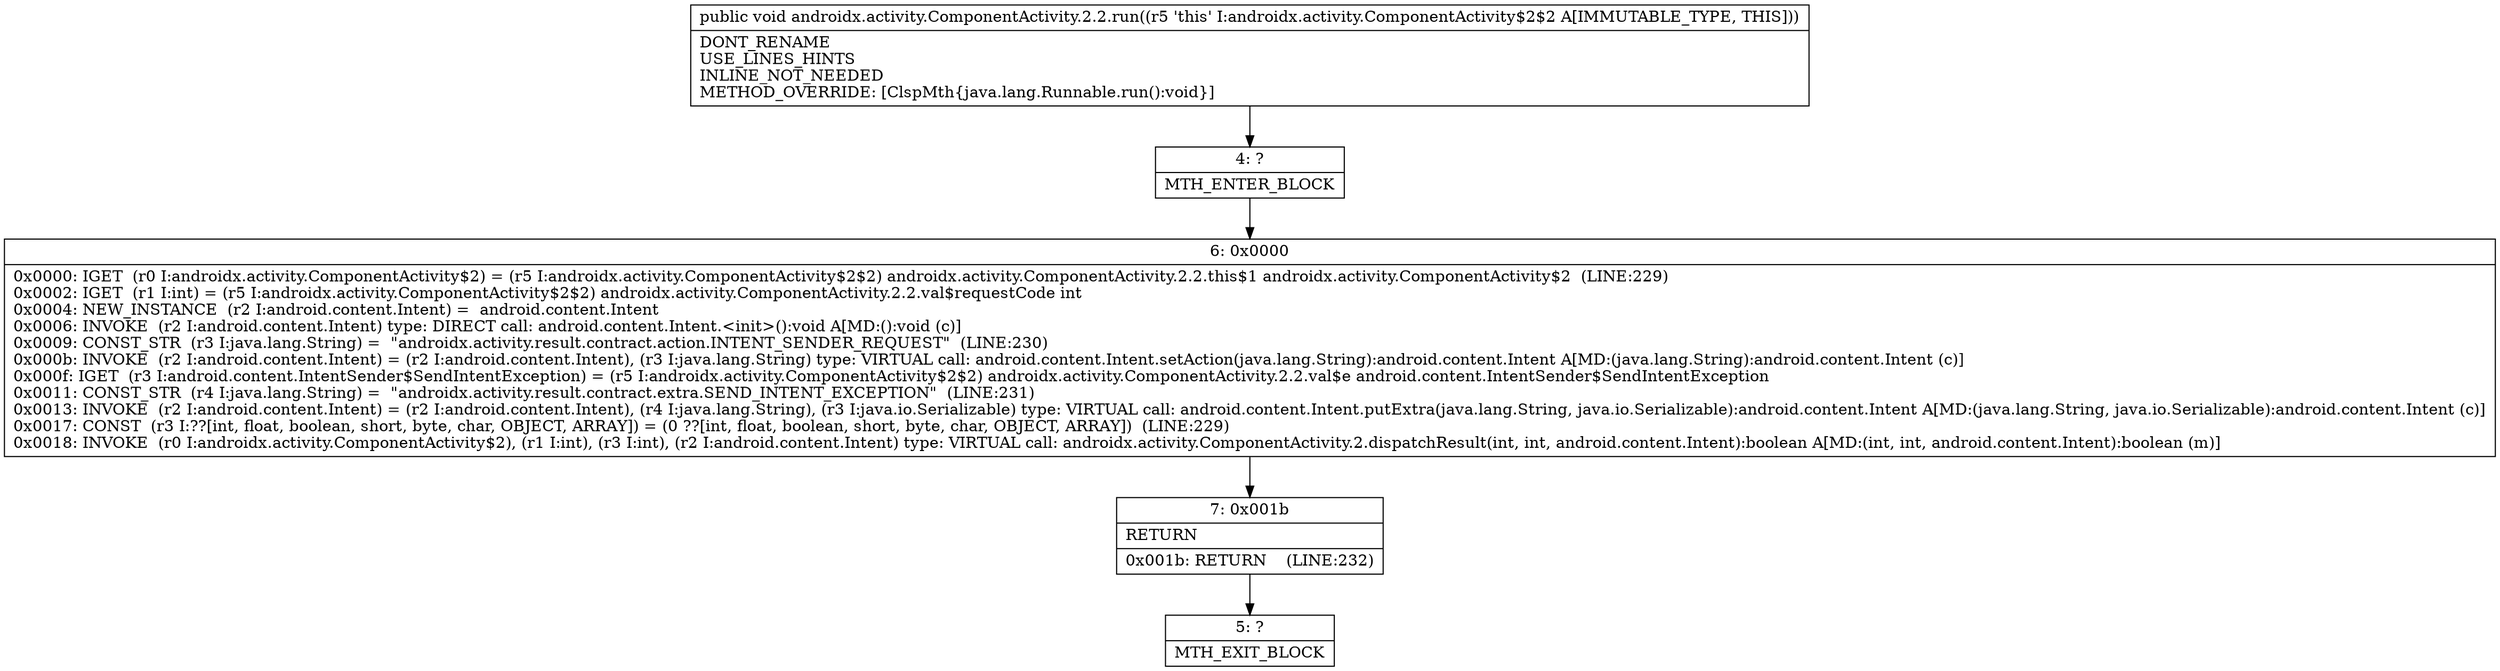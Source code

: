 digraph "CFG forandroidx.activity.ComponentActivity.2.2.run()V" {
Node_4 [shape=record,label="{4\:\ ?|MTH_ENTER_BLOCK\l}"];
Node_6 [shape=record,label="{6\:\ 0x0000|0x0000: IGET  (r0 I:androidx.activity.ComponentActivity$2) = (r5 I:androidx.activity.ComponentActivity$2$2) androidx.activity.ComponentActivity.2.2.this$1 androidx.activity.ComponentActivity$2  (LINE:229)\l0x0002: IGET  (r1 I:int) = (r5 I:androidx.activity.ComponentActivity$2$2) androidx.activity.ComponentActivity.2.2.val$requestCode int \l0x0004: NEW_INSTANCE  (r2 I:android.content.Intent) =  android.content.Intent \l0x0006: INVOKE  (r2 I:android.content.Intent) type: DIRECT call: android.content.Intent.\<init\>():void A[MD:():void (c)]\l0x0009: CONST_STR  (r3 I:java.lang.String) =  \"androidx.activity.result.contract.action.INTENT_SENDER_REQUEST\"  (LINE:230)\l0x000b: INVOKE  (r2 I:android.content.Intent) = (r2 I:android.content.Intent), (r3 I:java.lang.String) type: VIRTUAL call: android.content.Intent.setAction(java.lang.String):android.content.Intent A[MD:(java.lang.String):android.content.Intent (c)]\l0x000f: IGET  (r3 I:android.content.IntentSender$SendIntentException) = (r5 I:androidx.activity.ComponentActivity$2$2) androidx.activity.ComponentActivity.2.2.val$e android.content.IntentSender$SendIntentException \l0x0011: CONST_STR  (r4 I:java.lang.String) =  \"androidx.activity.result.contract.extra.SEND_INTENT_EXCEPTION\"  (LINE:231)\l0x0013: INVOKE  (r2 I:android.content.Intent) = (r2 I:android.content.Intent), (r4 I:java.lang.String), (r3 I:java.io.Serializable) type: VIRTUAL call: android.content.Intent.putExtra(java.lang.String, java.io.Serializable):android.content.Intent A[MD:(java.lang.String, java.io.Serializable):android.content.Intent (c)]\l0x0017: CONST  (r3 I:??[int, float, boolean, short, byte, char, OBJECT, ARRAY]) = (0 ??[int, float, boolean, short, byte, char, OBJECT, ARRAY])  (LINE:229)\l0x0018: INVOKE  (r0 I:androidx.activity.ComponentActivity$2), (r1 I:int), (r3 I:int), (r2 I:android.content.Intent) type: VIRTUAL call: androidx.activity.ComponentActivity.2.dispatchResult(int, int, android.content.Intent):boolean A[MD:(int, int, android.content.Intent):boolean (m)]\l}"];
Node_7 [shape=record,label="{7\:\ 0x001b|RETURN\l|0x001b: RETURN    (LINE:232)\l}"];
Node_5 [shape=record,label="{5\:\ ?|MTH_EXIT_BLOCK\l}"];
MethodNode[shape=record,label="{public void androidx.activity.ComponentActivity.2.2.run((r5 'this' I:androidx.activity.ComponentActivity$2$2 A[IMMUTABLE_TYPE, THIS]))  | DONT_RENAME\lUSE_LINES_HINTS\lINLINE_NOT_NEEDED\lMETHOD_OVERRIDE: [ClspMth\{java.lang.Runnable.run():void\}]\l}"];
MethodNode -> Node_4;Node_4 -> Node_6;
Node_6 -> Node_7;
Node_7 -> Node_5;
}

